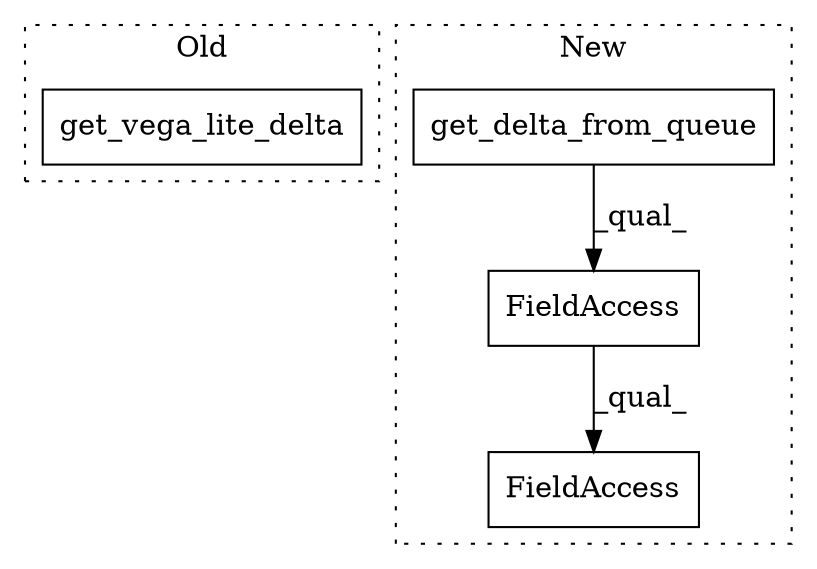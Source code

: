 digraph G {
subgraph cluster0 {
1 [label="get_vega_lite_delta" a="32" s="3052" l="21" shape="box"];
label = "Old";
style="dotted";
}
subgraph cluster1 {
2 [label="get_delta_from_queue" a="32" s="2649" l="22" shape="box"];
3 [label="FieldAccess" a="22" s="2644" l="39" shape="box"];
4 [label="FieldAccess" a="22" s="2644" l="55" shape="box"];
label = "New";
style="dotted";
}
2 -> 3 [label="_qual_"];
3 -> 4 [label="_qual_"];
}